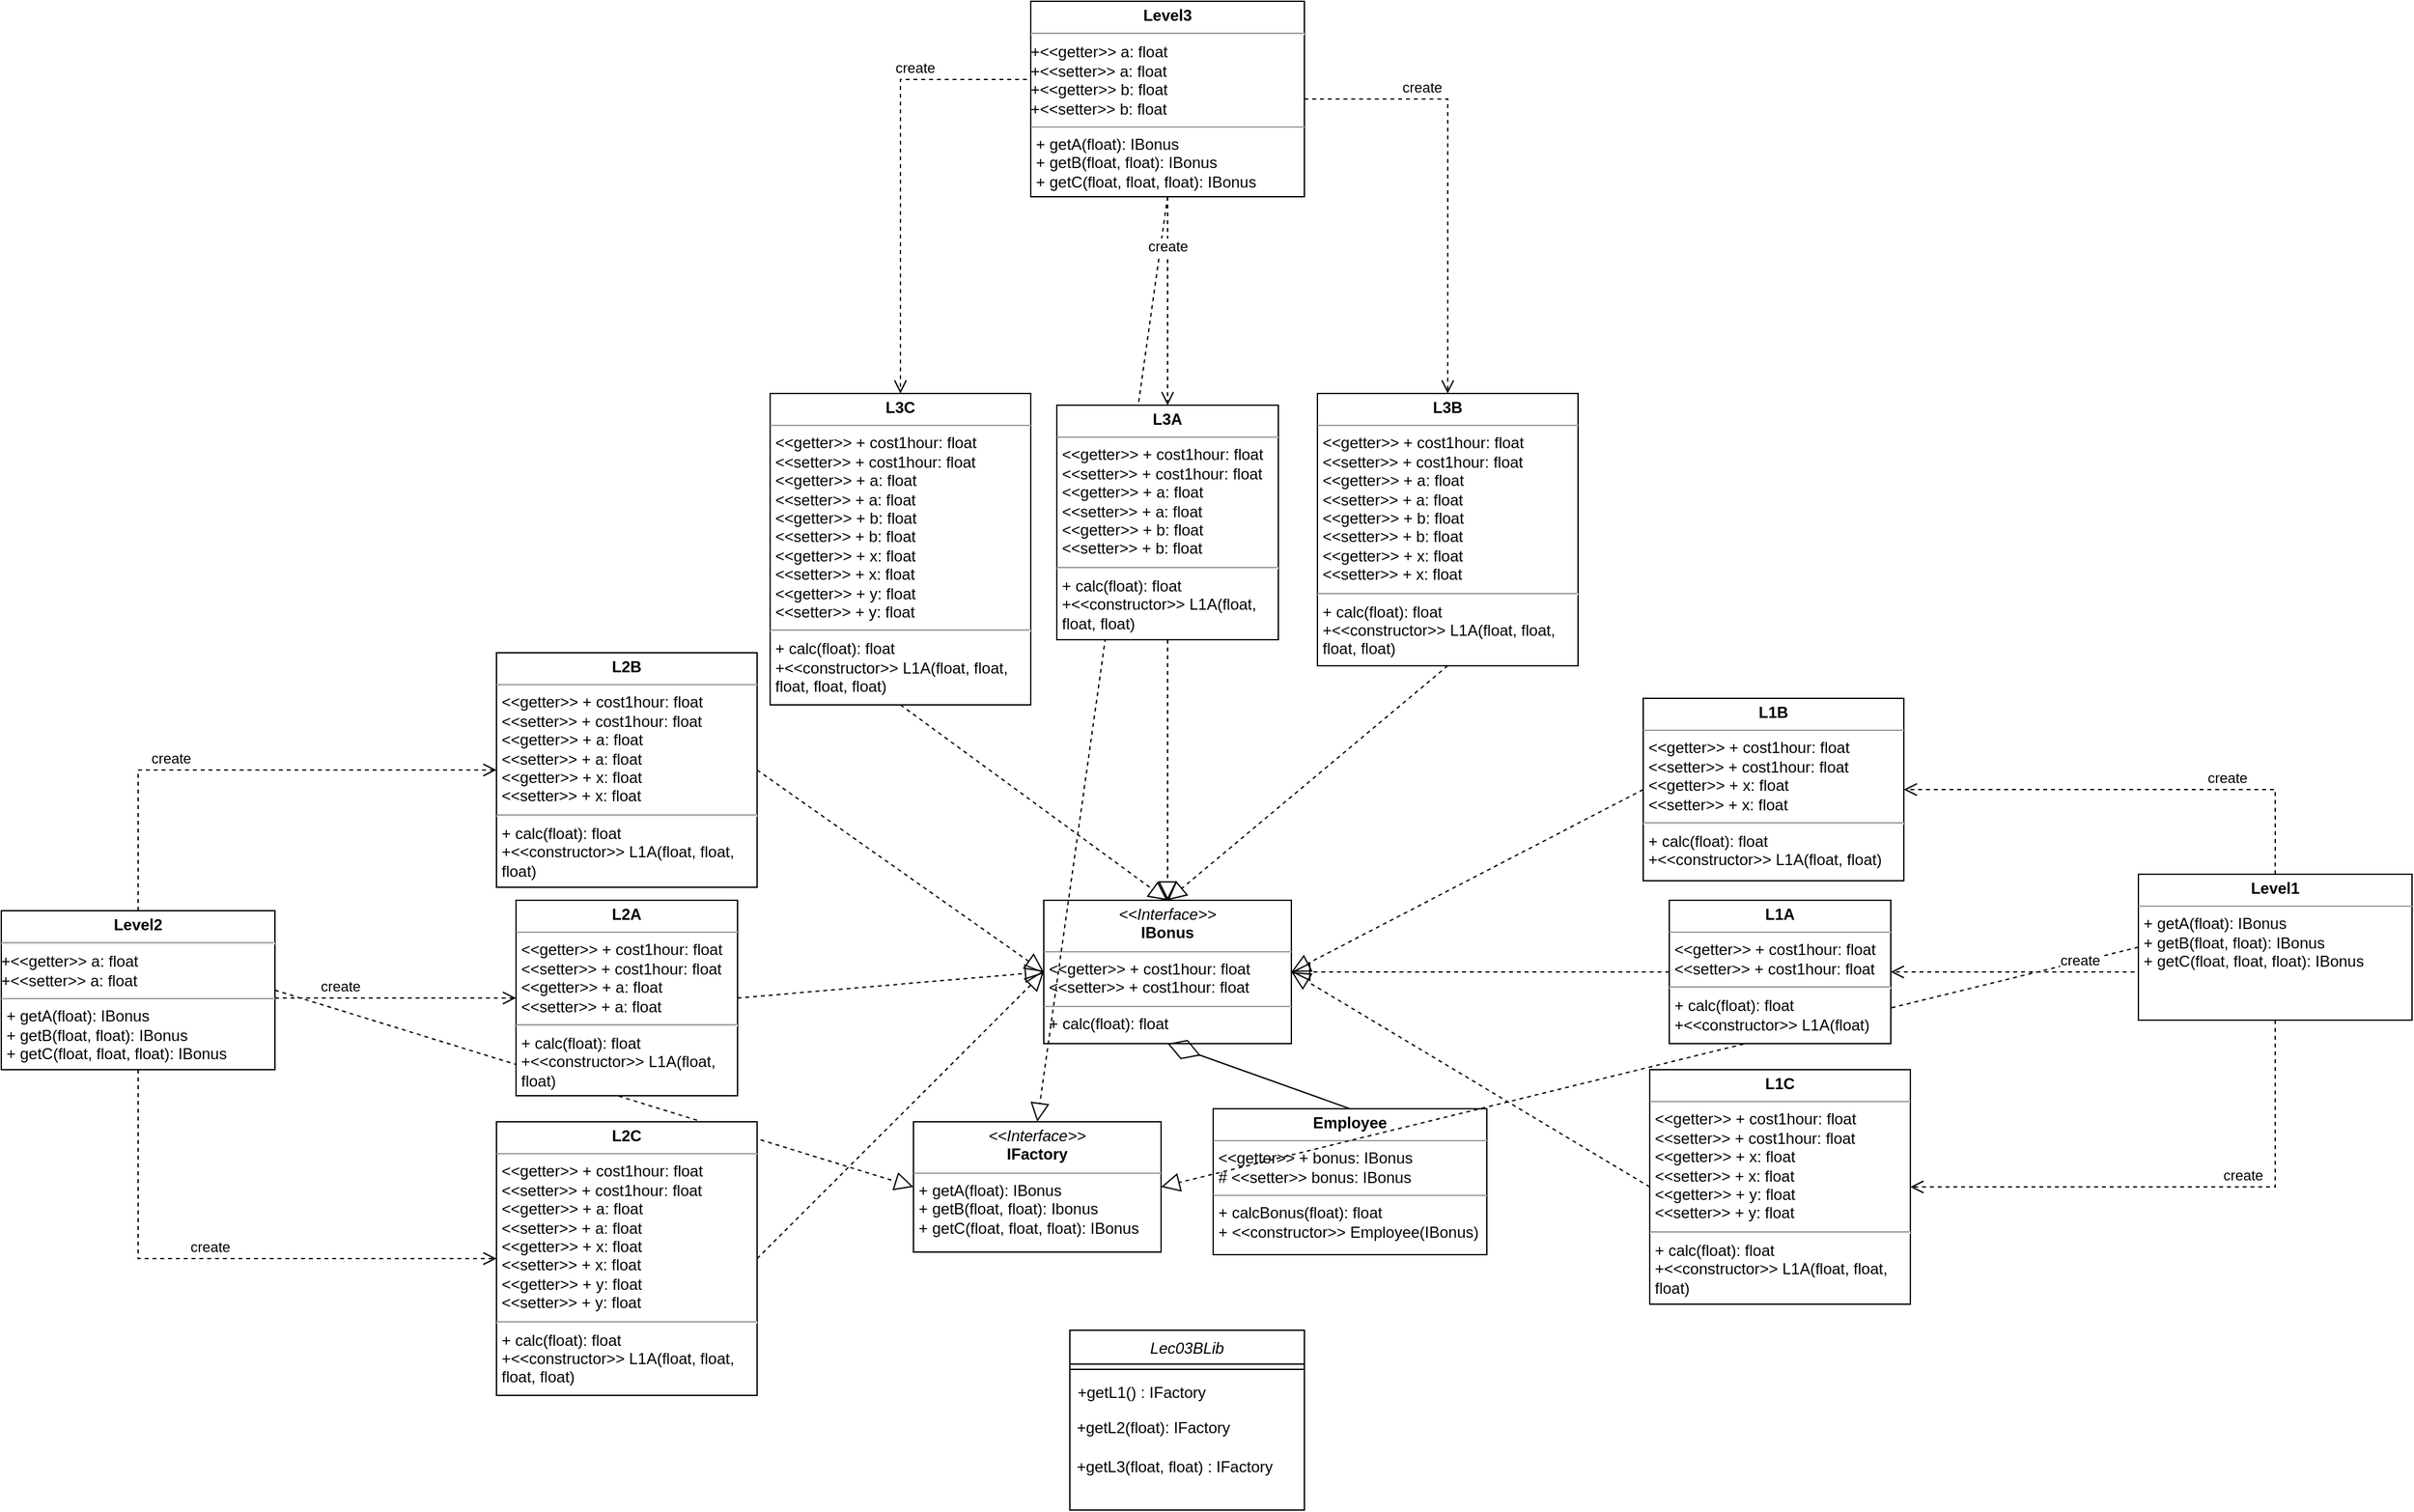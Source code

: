 <mxfile version="21.0.6" type="device"><diagram id="C5RBs43oDa-KdzZeNtuy" name="Page-1"><mxGraphModel dx="2514" dy="2150" grid="1" gridSize="10" guides="1" tooltips="1" connect="1" arrows="1" fold="1" page="1" pageScale="1" pageWidth="827" pageHeight="1169" math="0" shadow="0"><root><mxCell id="WIyWlLk6GJQsqaUBKTNV-0"/><mxCell id="WIyWlLk6GJQsqaUBKTNV-1" parent="WIyWlLk6GJQsqaUBKTNV-0"/><mxCell id="zkfFHV4jXpPFQw0GAbJ--0" value="Lec03BLib" style="swimlane;fontStyle=2;align=center;verticalAlign=top;childLayout=stackLayout;horizontal=1;startSize=26;horizontalStack=0;resizeParent=1;resizeLast=0;collapsible=1;marginBottom=0;rounded=0;shadow=0;strokeWidth=1;" parent="WIyWlLk6GJQsqaUBKTNV-1" vertex="1"><mxGeometry x="110" y="-100" width="180" height="138" as="geometry"><mxRectangle x="-325" width="160" height="26" as="alternateBounds"/></mxGeometry></mxCell><mxCell id="zkfFHV4jXpPFQw0GAbJ--4" value="" style="line;html=1;strokeWidth=1;align=left;verticalAlign=middle;spacingTop=-1;spacingLeft=3;spacingRight=3;rotatable=0;labelPosition=right;points=[];portConstraint=eastwest;" parent="zkfFHV4jXpPFQw0GAbJ--0" vertex="1"><mxGeometry y="26" width="180" height="8" as="geometry"/></mxCell><mxCell id="zkfFHV4jXpPFQw0GAbJ--5" value="+getL1() : IFactory" style="text;align=left;verticalAlign=top;spacingLeft=4;spacingRight=4;overflow=hidden;rotatable=0;points=[[0,0.5],[1,0.5]];portConstraint=eastwest;" parent="zkfFHV4jXpPFQw0GAbJ--0" vertex="1"><mxGeometry y="34" width="180" height="26" as="geometry"/></mxCell><mxCell id="emsHhxSGF4_-AeL-EV2d-2" value="&amp;nbsp;+getL2(float): IFactory" style="text;html=1;align=left;verticalAlign=middle;resizable=0;points=[];autosize=1;strokeColor=none;fillColor=none;" parent="zkfFHV4jXpPFQw0GAbJ--0" vertex="1"><mxGeometry y="60" width="180" height="30" as="geometry"/></mxCell><mxCell id="emsHhxSGF4_-AeL-EV2d-3" value="&amp;nbsp;+getL3(float, float) : IFactory" style="text;html=1;align=left;verticalAlign=middle;resizable=0;points=[];autosize=1;strokeColor=none;fillColor=none;" parent="zkfFHV4jXpPFQw0GAbJ--0" vertex="1"><mxGeometry y="90" width="180" height="30" as="geometry"/></mxCell><mxCell id="emsHhxSGF4_-AeL-EV2d-8" value="&lt;p style=&quot;margin:0px;margin-top:4px;text-align:center;&quot;&gt;&lt;i&gt;&amp;lt;&amp;lt;Interface&amp;gt;&amp;gt;&lt;/i&gt;&lt;br&gt;&lt;b&gt;IFactory&lt;/b&gt;&lt;/p&gt;&lt;hr size=&quot;1&quot;&gt;&lt;p style=&quot;margin:0px;margin-left:4px;&quot;&gt;+ getA(float): IBonus&lt;br&gt;+ getB(float, float): Ibonus&lt;/p&gt;&lt;p style=&quot;margin:0px;margin-left:4px;&quot;&gt;+ getC(float, float, float): IBonus&lt;/p&gt;" style="verticalAlign=top;align=left;overflow=fill;fontSize=12;fontFamily=Helvetica;html=1;whiteSpace=wrap;" parent="WIyWlLk6GJQsqaUBKTNV-1" vertex="1"><mxGeometry x="-10" y="-260" width="190" height="100" as="geometry"/></mxCell><mxCell id="emsHhxSGF4_-AeL-EV2d-9" value="&lt;p style=&quot;margin:0px;margin-top:4px;text-align:center;&quot;&gt;&lt;i&gt;&amp;lt;&amp;lt;Interface&amp;gt;&amp;gt;&lt;/i&gt;&lt;br&gt;&lt;b&gt;IBonus&lt;/b&gt;&lt;/p&gt;&lt;hr size=&quot;1&quot;&gt;&lt;p style=&quot;margin:0px;margin-left:4px;&quot;&gt;&amp;lt;&amp;lt;getter&amp;gt;&amp;gt; + cost1hour: float&lt;br&gt;&lt;/p&gt;&lt;p style=&quot;margin:0px;margin-left:4px;&quot;&gt;&amp;lt;&amp;lt;setter&amp;gt;&amp;gt; + cost1hour: float&lt;/p&gt;&lt;hr size=&quot;1&quot;&gt;&lt;p style=&quot;margin:0px;margin-left:4px;&quot;&gt;+ calc(float): float&lt;br&gt;&lt;/p&gt;" style="verticalAlign=top;align=left;overflow=fill;fontSize=12;fontFamily=Helvetica;html=1;whiteSpace=wrap;" parent="WIyWlLk6GJQsqaUBKTNV-1" vertex="1"><mxGeometry x="90" y="-430" width="190" height="110" as="geometry"/></mxCell><mxCell id="emsHhxSGF4_-AeL-EV2d-10" value="&lt;p style=&quot;margin:0px;margin-top:4px;text-align:center;&quot;&gt;&lt;b&gt;Employee&lt;/b&gt;&lt;/p&gt;&lt;hr size=&quot;1&quot;&gt;&lt;p style=&quot;margin:0px;margin-left:4px;&quot;&gt;&amp;lt;&amp;lt;getter&amp;gt;&amp;gt; + bonus: IBonus&lt;/p&gt;&lt;p style=&quot;margin:0px;margin-left:4px;&quot;&gt;# &amp;lt;&amp;lt;setter&amp;gt;&amp;gt; bonus: IBonus&lt;/p&gt;&lt;hr size=&quot;1&quot;&gt;&lt;p style=&quot;margin:0px;margin-left:4px;&quot;&gt;+ calcBonus(float): float&lt;/p&gt;&lt;p style=&quot;margin:0px;margin-left:4px;&quot;&gt;+ &amp;lt;&amp;lt;constructor&amp;gt;&amp;gt; Employee(IBonus)&lt;/p&gt;" style="verticalAlign=top;align=left;overflow=fill;fontSize=12;fontFamily=Helvetica;html=1;whiteSpace=wrap;" parent="WIyWlLk6GJQsqaUBKTNV-1" vertex="1"><mxGeometry x="220" y="-270" width="210" height="112" as="geometry"/></mxCell><mxCell id="emsHhxSGF4_-AeL-EV2d-12" value="" style="endArrow=diamondThin;endFill=0;endSize=24;html=1;rounded=0;exitX=0.5;exitY=0;exitDx=0;exitDy=0;entryX=0.5;entryY=1;entryDx=0;entryDy=0;" parent="WIyWlLk6GJQsqaUBKTNV-1" source="emsHhxSGF4_-AeL-EV2d-10" target="emsHhxSGF4_-AeL-EV2d-9" edge="1"><mxGeometry width="160" relative="1" as="geometry"><mxPoint x="180" y="-250" as="sourcePoint"/><mxPoint x="340" y="-250" as="targetPoint"/></mxGeometry></mxCell><mxCell id="emsHhxSGF4_-AeL-EV2d-13" value="&lt;p style=&quot;margin:0px;margin-top:4px;text-align:center;&quot;&gt;&lt;b&gt;Level1&lt;/b&gt;&lt;/p&gt;&lt;hr size=&quot;1&quot;&gt;&lt;p style=&quot;margin:0px;margin-left:4px;&quot;&gt;&lt;/p&gt;&lt;p style=&quot;margin:0px;margin-left:4px;&quot;&gt;+ getA(float): IBonus&lt;/p&gt;&lt;p style=&quot;margin:0px;margin-left:4px;&quot;&gt;+ getB(float, float): IBonus&lt;/p&gt;&lt;p style=&quot;margin:0px;margin-left:4px;&quot;&gt;+ getC(float, float, float): IBonus&lt;/p&gt;" style="verticalAlign=top;align=left;overflow=fill;fontSize=12;fontFamily=Helvetica;html=1;whiteSpace=wrap;" parent="WIyWlLk6GJQsqaUBKTNV-1" vertex="1"><mxGeometry x="930" y="-450" width="210" height="112" as="geometry"/></mxCell><mxCell id="emsHhxSGF4_-AeL-EV2d-15" value="" style="endArrow=block;dashed=1;endFill=0;endSize=12;html=1;rounded=0;entryX=1;entryY=0.5;entryDx=0;entryDy=0;exitX=0;exitY=0.5;exitDx=0;exitDy=0;" parent="WIyWlLk6GJQsqaUBKTNV-1" source="emsHhxSGF4_-AeL-EV2d-13" target="emsHhxSGF4_-AeL-EV2d-8" edge="1"><mxGeometry width="160" relative="1" as="geometry"><mxPoint x="665" y="332" as="sourcePoint"/><mxPoint x="825" y="332" as="targetPoint"/></mxGeometry></mxCell><mxCell id="emsHhxSGF4_-AeL-EV2d-16" value="&lt;p style=&quot;margin:0px;margin-top:4px;text-align:center;&quot;&gt;&lt;b&gt;Level2&lt;/b&gt;&lt;/p&gt;&lt;hr&gt;+&amp;lt;&amp;lt;getter&amp;gt;&amp;gt; a: float&lt;br&gt;+&amp;lt;&amp;lt;setter&amp;gt;&amp;gt; a: float&lt;br&gt;&lt;hr size=&quot;1&quot;&gt;&lt;p style=&quot;margin:0px;margin-left:4px;&quot;&gt;&lt;/p&gt;&lt;p style=&quot;margin:0px;margin-left:4px;&quot;&gt;+ getA(float): IBonus&lt;/p&gt;&lt;p style=&quot;margin:0px;margin-left:4px;&quot;&gt;+ getB(float, float): IBonus&lt;/p&gt;&lt;p style=&quot;margin:0px;margin-left:4px;&quot;&gt;+ getC(float, float, float): IBonus&lt;/p&gt;" style="verticalAlign=top;align=left;overflow=fill;fontSize=12;fontFamily=Helvetica;html=1;whiteSpace=wrap;" parent="WIyWlLk6GJQsqaUBKTNV-1" vertex="1"><mxGeometry x="-710" y="-422" width="210" height="122" as="geometry"/></mxCell><mxCell id="emsHhxSGF4_-AeL-EV2d-17" value="" style="endArrow=block;dashed=1;endFill=0;endSize=12;html=1;rounded=0;entryX=0;entryY=0.5;entryDx=0;entryDy=0;exitX=1;exitY=0.5;exitDx=0;exitDy=0;" parent="WIyWlLk6GJQsqaUBKTNV-1" source="emsHhxSGF4_-AeL-EV2d-16" target="emsHhxSGF4_-AeL-EV2d-8" edge="1"><mxGeometry width="160" relative="1" as="geometry"><mxPoint x="870" y="180" as="sourcePoint"/><mxPoint x="805" y="143" as="targetPoint"/></mxGeometry></mxCell><mxCell id="emsHhxSGF4_-AeL-EV2d-18" value="&lt;p style=&quot;margin:0px;margin-top:4px;text-align:center;&quot;&gt;&lt;b&gt;Level3&lt;/b&gt;&lt;/p&gt;&lt;hr&gt;+&amp;lt;&amp;lt;getter&amp;gt;&amp;gt; a: float&lt;br&gt;+&amp;lt;&amp;lt;setter&amp;gt;&amp;gt; a: float&lt;br&gt;+&amp;lt;&amp;lt;getter&amp;gt;&amp;gt; b: float&lt;br style=&quot;border-color: var(--border-color);&quot;&gt;+&amp;lt;&amp;lt;setter&amp;gt;&amp;gt; b: float&lt;br style=&quot;border-color: var(--border-color);&quot;&gt;&lt;hr size=&quot;1&quot;&gt;&lt;p style=&quot;margin:0px;margin-left:4px;&quot;&gt;&lt;/p&gt;&lt;p style=&quot;margin:0px;margin-left:4px;&quot;&gt;+ getA(float): IBonus&lt;/p&gt;&lt;p style=&quot;margin:0px;margin-left:4px;&quot;&gt;+ getB(float, float): IBonus&lt;/p&gt;&lt;p style=&quot;margin:0px;margin-left:4px;&quot;&gt;+ getC(float, float, float): IBonus&lt;/p&gt;" style="verticalAlign=top;align=left;overflow=fill;fontSize=12;fontFamily=Helvetica;html=1;whiteSpace=wrap;" parent="WIyWlLk6GJQsqaUBKTNV-1" vertex="1"><mxGeometry x="80" y="-1120" width="210" height="150" as="geometry"/></mxCell><mxCell id="emsHhxSGF4_-AeL-EV2d-19" value="" style="endArrow=block;dashed=1;endFill=0;endSize=12;html=1;rounded=0;entryX=0.5;entryY=0;entryDx=0;entryDy=0;exitX=0.5;exitY=1;exitDx=0;exitDy=0;" parent="WIyWlLk6GJQsqaUBKTNV-1" source="emsHhxSGF4_-AeL-EV2d-18" target="emsHhxSGF4_-AeL-EV2d-8" edge="1"><mxGeometry width="160" relative="1" as="geometry"><mxPoint x="680" y="132" as="sourcePoint"/><mxPoint x="759" y="102" as="targetPoint"/></mxGeometry></mxCell><mxCell id="emsHhxSGF4_-AeL-EV2d-20" value="&lt;p style=&quot;margin:0px;margin-top:4px;text-align:center;&quot;&gt;&lt;b&gt;L1A&lt;/b&gt;&lt;/p&gt;&lt;hr size=&quot;1&quot;&gt;&lt;p style=&quot;margin:0px;margin-left:4px;&quot;&gt;&lt;/p&gt;&lt;p style=&quot;border-color: var(--border-color); margin: 0px 0px 0px 4px;&quot;&gt;&amp;lt;&amp;lt;getter&amp;gt;&amp;gt; + cost1hour: float&lt;br style=&quot;border-color: var(--border-color);&quot;&gt;&lt;/p&gt;&lt;p style=&quot;border-color: var(--border-color); margin: 0px 0px 0px 4px;&quot;&gt;&amp;lt;&amp;lt;setter&amp;gt;&amp;gt; + cost1hour: float&lt;/p&gt;&lt;hr&gt;&lt;p style=&quot;margin:0px;margin-left:4px;&quot;&gt;+ calc(float): float&lt;/p&gt;&lt;p style=&quot;margin:0px;margin-left:4px;&quot;&gt;+&amp;lt;&amp;lt;constructor&amp;gt;&amp;gt; L1A(float)&lt;/p&gt;" style="verticalAlign=top;align=left;overflow=fill;fontSize=12;fontFamily=Helvetica;html=1;whiteSpace=wrap;" parent="WIyWlLk6GJQsqaUBKTNV-1" vertex="1"><mxGeometry x="570" y="-430" width="170" height="110" as="geometry"/></mxCell><mxCell id="emsHhxSGF4_-AeL-EV2d-21" value="" style="endArrow=block;dashed=1;endFill=0;endSize=12;html=1;rounded=0;entryX=1;entryY=0.5;entryDx=0;entryDy=0;exitX=0;exitY=0.5;exitDx=0;exitDy=0;" parent="WIyWlLk6GJQsqaUBKTNV-1" source="emsHhxSGF4_-AeL-EV2d-20" target="emsHhxSGF4_-AeL-EV2d-9" edge="1"><mxGeometry width="160" relative="1" as="geometry"><mxPoint x="350" y="-380" as="sourcePoint"/><mxPoint x="350" y="-320" as="targetPoint"/></mxGeometry></mxCell><mxCell id="emsHhxSGF4_-AeL-EV2d-22" value="&lt;p style=&quot;margin:0px;margin-top:4px;text-align:center;&quot;&gt;&lt;b&gt;L1B&lt;/b&gt;&lt;/p&gt;&lt;hr size=&quot;1&quot;&gt;&lt;p style=&quot;margin:0px;margin-left:4px;&quot;&gt;&lt;/p&gt;&lt;p style=&quot;border-color: var(--border-color); margin: 0px 0px 0px 4px;&quot;&gt;&amp;lt;&amp;lt;getter&amp;gt;&amp;gt; + cost1hour: float&lt;br style=&quot;border-color: var(--border-color);&quot;&gt;&lt;/p&gt;&lt;p style=&quot;border-color: var(--border-color); margin: 0px 0px 0px 4px;&quot;&gt;&amp;lt;&amp;lt;setter&amp;gt;&amp;gt; + cost1hour: float&lt;/p&gt;&lt;p style=&quot;border-color: var(--border-color); margin: 0px 0px 0px 4px;&quot;&gt;&amp;lt;&amp;lt;getter&amp;gt;&amp;gt; + x: float&lt;br style=&quot;border-color: var(--border-color);&quot;&gt;&lt;/p&gt;&lt;p style=&quot;border-color: var(--border-color); margin: 0px 0px 0px 4px;&quot;&gt;&amp;lt;&amp;lt;setter&amp;gt;&amp;gt; + x: float&lt;/p&gt;&lt;hr&gt;&lt;p style=&quot;margin:0px;margin-left:4px;&quot;&gt;+ calc(float): float&lt;/p&gt;&lt;p style=&quot;margin:0px;margin-left:4px;&quot;&gt;+&amp;lt;&amp;lt;constructor&amp;gt;&amp;gt; L1A(float, float)&lt;/p&gt;" style="verticalAlign=top;align=left;overflow=fill;fontSize=12;fontFamily=Helvetica;html=1;whiteSpace=wrap;" parent="WIyWlLk6GJQsqaUBKTNV-1" vertex="1"><mxGeometry x="550" y="-585" width="200" height="140" as="geometry"/></mxCell><mxCell id="emsHhxSGF4_-AeL-EV2d-23" value="" style="endArrow=block;dashed=1;endFill=0;endSize=12;html=1;rounded=0;entryX=1;entryY=0.5;entryDx=0;entryDy=0;exitX=0;exitY=0.5;exitDx=0;exitDy=0;" parent="WIyWlLk6GJQsqaUBKTNV-1" source="emsHhxSGF4_-AeL-EV2d-22" target="emsHhxSGF4_-AeL-EV2d-9" edge="1"><mxGeometry width="160" relative="1" as="geometry"><mxPoint x="350" y="-530.43" as="sourcePoint"/><mxPoint x="270" y="-530.43" as="targetPoint"/></mxGeometry></mxCell><mxCell id="emsHhxSGF4_-AeL-EV2d-24" value="&lt;p style=&quot;margin:0px;margin-top:4px;text-align:center;&quot;&gt;&lt;b&gt;L1C&lt;/b&gt;&lt;/p&gt;&lt;hr size=&quot;1&quot;&gt;&lt;p style=&quot;margin:0px;margin-left:4px;&quot;&gt;&lt;/p&gt;&lt;p style=&quot;border-color: var(--border-color); margin: 0px 0px 0px 4px;&quot;&gt;&amp;lt;&amp;lt;getter&amp;gt;&amp;gt; + cost1hour: float&lt;br style=&quot;border-color: var(--border-color);&quot;&gt;&lt;/p&gt;&lt;p style=&quot;border-color: var(--border-color); margin: 0px 0px 0px 4px;&quot;&gt;&amp;lt;&amp;lt;setter&amp;gt;&amp;gt; + cost1hour: float&lt;/p&gt;&lt;p style=&quot;border-color: var(--border-color); margin: 0px 0px 0px 4px;&quot;&gt;&amp;lt;&amp;lt;getter&amp;gt;&amp;gt; + x: float&lt;br style=&quot;border-color: var(--border-color);&quot;&gt;&lt;/p&gt;&lt;p style=&quot;border-color: var(--border-color); margin: 0px 0px 0px 4px;&quot;&gt;&amp;lt;&amp;lt;setter&amp;gt;&amp;gt; + x: float&lt;/p&gt;&lt;p style=&quot;border-color: var(--border-color); margin: 0px 0px 0px 4px;&quot;&gt;&amp;lt;&amp;lt;getter&amp;gt;&amp;gt; + y: float&lt;br style=&quot;border-color: var(--border-color);&quot;&gt;&lt;/p&gt;&lt;p style=&quot;border-color: var(--border-color); margin: 0px 0px 0px 4px;&quot;&gt;&amp;lt;&amp;lt;setter&amp;gt;&amp;gt; + y: float&lt;/p&gt;&lt;hr&gt;&lt;p style=&quot;margin:0px;margin-left:4px;&quot;&gt;+ calc(float): float&lt;/p&gt;&lt;p style=&quot;margin:0px;margin-left:4px;&quot;&gt;+&amp;lt;&amp;lt;constructor&amp;gt;&amp;gt; L1A(float, float, float)&lt;/p&gt;" style="verticalAlign=top;align=left;overflow=fill;fontSize=12;fontFamily=Helvetica;html=1;whiteSpace=wrap;" parent="WIyWlLk6GJQsqaUBKTNV-1" vertex="1"><mxGeometry x="555" y="-300" width="200" height="180" as="geometry"/></mxCell><mxCell id="emsHhxSGF4_-AeL-EV2d-25" value="" style="endArrow=block;dashed=1;endFill=0;endSize=12;html=1;rounded=0;entryX=1;entryY=0.5;entryDx=0;entryDy=0;exitX=0;exitY=0.5;exitDx=0;exitDy=0;" parent="WIyWlLk6GJQsqaUBKTNV-1" source="emsHhxSGF4_-AeL-EV2d-24" target="emsHhxSGF4_-AeL-EV2d-9" edge="1"><mxGeometry width="160" relative="1" as="geometry"><mxPoint x="559" y="-200" as="sourcePoint"/><mxPoint x="269" y="-200" as="targetPoint"/></mxGeometry></mxCell><mxCell id="emsHhxSGF4_-AeL-EV2d-26" value="&lt;p style=&quot;margin:0px;margin-top:4px;text-align:center;&quot;&gt;&lt;b&gt;L2A&lt;/b&gt;&lt;/p&gt;&lt;hr size=&quot;1&quot;&gt;&lt;p style=&quot;margin:0px;margin-left:4px;&quot;&gt;&lt;/p&gt;&lt;p style=&quot;border-color: var(--border-color); margin: 0px 0px 0px 4px;&quot;&gt;&amp;lt;&amp;lt;getter&amp;gt;&amp;gt; + cost1hour: float&lt;br style=&quot;border-color: var(--border-color);&quot;&gt;&lt;/p&gt;&lt;p style=&quot;border-color: var(--border-color); margin: 0px 0px 0px 4px;&quot;&gt;&amp;lt;&amp;lt;setter&amp;gt;&amp;gt; + cost1hour: float&lt;/p&gt;&lt;p style=&quot;border-color: var(--border-color); margin: 0px 0px 0px 4px;&quot;&gt;&amp;lt;&amp;lt;getter&amp;gt;&amp;gt; + a: float&lt;br style=&quot;border-color: var(--border-color);&quot;&gt;&lt;/p&gt;&lt;p style=&quot;border-color: var(--border-color); margin: 0px 0px 0px 4px;&quot;&gt;&amp;lt;&amp;lt;setter&amp;gt;&amp;gt; + a: float&lt;/p&gt;&lt;hr&gt;&lt;p style=&quot;margin:0px;margin-left:4px;&quot;&gt;+ calc(float): float&lt;/p&gt;&lt;p style=&quot;margin:0px;margin-left:4px;&quot;&gt;+&amp;lt;&amp;lt;constructor&amp;gt;&amp;gt; L1A(float, float)&lt;/p&gt;" style="verticalAlign=top;align=left;overflow=fill;fontSize=12;fontFamily=Helvetica;html=1;whiteSpace=wrap;" parent="WIyWlLk6GJQsqaUBKTNV-1" vertex="1"><mxGeometry x="-315" y="-430" width="170" height="150" as="geometry"/></mxCell><mxCell id="emsHhxSGF4_-AeL-EV2d-27" value="&lt;p style=&quot;margin:0px;margin-top:4px;text-align:center;&quot;&gt;&lt;b&gt;L2B&lt;/b&gt;&lt;/p&gt;&lt;hr size=&quot;1&quot;&gt;&lt;p style=&quot;margin:0px;margin-left:4px;&quot;&gt;&lt;/p&gt;&lt;p style=&quot;border-color: var(--border-color); margin: 0px 0px 0px 4px;&quot;&gt;&amp;lt;&amp;lt;getter&amp;gt;&amp;gt; + cost1hour: float&lt;br style=&quot;border-color: var(--border-color);&quot;&gt;&lt;/p&gt;&lt;p style=&quot;border-color: var(--border-color); margin: 0px 0px 0px 4px;&quot;&gt;&amp;lt;&amp;lt;setter&amp;gt;&amp;gt; + cost1hour: float&lt;/p&gt;&lt;p style=&quot;border-color: var(--border-color); margin: 0px 0px 0px 4px;&quot;&gt;&amp;lt;&amp;lt;getter&amp;gt;&amp;gt; + a: float&lt;br style=&quot;border-color: var(--border-color);&quot;&gt;&lt;/p&gt;&lt;p style=&quot;border-color: var(--border-color); margin: 0px 0px 0px 4px;&quot;&gt;&amp;lt;&amp;lt;setter&amp;gt;&amp;gt; + a: float&lt;/p&gt;&lt;p style=&quot;border-color: var(--border-color); margin: 0px 0px 0px 4px;&quot;&gt;&amp;lt;&amp;lt;getter&amp;gt;&amp;gt; + x: float&lt;br style=&quot;border-color: var(--border-color);&quot;&gt;&lt;/p&gt;&lt;p style=&quot;border-color: var(--border-color); margin: 0px 0px 0px 4px;&quot;&gt;&amp;lt;&amp;lt;setter&amp;gt;&amp;gt; + x: float&lt;/p&gt;&lt;hr&gt;&lt;p style=&quot;margin:0px;margin-left:4px;&quot;&gt;+ calc(float): float&lt;/p&gt;&lt;p style=&quot;margin:0px;margin-left:4px;&quot;&gt;+&amp;lt;&amp;lt;constructor&amp;gt;&amp;gt; L1A(float, float, float)&lt;/p&gt;" style="verticalAlign=top;align=left;overflow=fill;fontSize=12;fontFamily=Helvetica;html=1;whiteSpace=wrap;" parent="WIyWlLk6GJQsqaUBKTNV-1" vertex="1"><mxGeometry x="-330" y="-620" width="200" height="180" as="geometry"/></mxCell><mxCell id="emsHhxSGF4_-AeL-EV2d-28" value="&lt;p style=&quot;margin:0px;margin-top:4px;text-align:center;&quot;&gt;&lt;b&gt;L2C&lt;/b&gt;&lt;/p&gt;&lt;hr size=&quot;1&quot;&gt;&lt;p style=&quot;margin:0px;margin-left:4px;&quot;&gt;&lt;/p&gt;&lt;p style=&quot;border-color: var(--border-color); margin: 0px 0px 0px 4px;&quot;&gt;&amp;lt;&amp;lt;getter&amp;gt;&amp;gt; + cost1hour: float&lt;br style=&quot;border-color: var(--border-color);&quot;&gt;&lt;/p&gt;&lt;p style=&quot;border-color: var(--border-color); margin: 0px 0px 0px 4px;&quot;&gt;&amp;lt;&amp;lt;setter&amp;gt;&amp;gt; + cost1hour: float&lt;/p&gt;&lt;p style=&quot;border-color: var(--border-color); margin: 0px 0px 0px 4px;&quot;&gt;&amp;lt;&amp;lt;getter&amp;gt;&amp;gt; + a: float&lt;br style=&quot;border-color: var(--border-color);&quot;&gt;&lt;/p&gt;&lt;p style=&quot;border-color: var(--border-color); margin: 0px 0px 0px 4px;&quot;&gt;&amp;lt;&amp;lt;setter&amp;gt;&amp;gt; + a: float&lt;/p&gt;&lt;p style=&quot;border-color: var(--border-color); margin: 0px 0px 0px 4px;&quot;&gt;&amp;lt;&amp;lt;getter&amp;gt;&amp;gt; + x: float&lt;br style=&quot;border-color: var(--border-color);&quot;&gt;&lt;/p&gt;&lt;p style=&quot;border-color: var(--border-color); margin: 0px 0px 0px 4px;&quot;&gt;&amp;lt;&amp;lt;setter&amp;gt;&amp;gt; + x: float&lt;/p&gt;&lt;p style=&quot;border-color: var(--border-color); margin: 0px 0px 0px 4px;&quot;&gt;&amp;lt;&amp;lt;getter&amp;gt;&amp;gt; + y: float&lt;br style=&quot;border-color: var(--border-color);&quot;&gt;&lt;/p&gt;&lt;p style=&quot;border-color: var(--border-color); margin: 0px 0px 0px 4px;&quot;&gt;&amp;lt;&amp;lt;setter&amp;gt;&amp;gt; + y: float&lt;/p&gt;&lt;hr&gt;&lt;p style=&quot;margin:0px;margin-left:4px;&quot;&gt;+ calc(float): float&lt;/p&gt;&lt;p style=&quot;margin:0px;margin-left:4px;&quot;&gt;+&amp;lt;&amp;lt;constructor&amp;gt;&amp;gt; L1A(float, float, float, float)&lt;/p&gt;" style="verticalAlign=top;align=left;overflow=fill;fontSize=12;fontFamily=Helvetica;html=1;whiteSpace=wrap;" parent="WIyWlLk6GJQsqaUBKTNV-1" vertex="1"><mxGeometry x="-330" y="-260" width="200" height="210" as="geometry"/></mxCell><mxCell id="emsHhxSGF4_-AeL-EV2d-29" value="" style="endArrow=block;dashed=1;endFill=0;endSize=12;html=1;rounded=0;entryX=0;entryY=0.5;entryDx=0;entryDy=0;exitX=1;exitY=0.5;exitDx=0;exitDy=0;" parent="WIyWlLk6GJQsqaUBKTNV-1" source="emsHhxSGF4_-AeL-EV2d-27" target="emsHhxSGF4_-AeL-EV2d-9" edge="1"><mxGeometry width="160" relative="1" as="geometry"><mxPoint x="235" y="-630" as="sourcePoint"/><mxPoint x="-35" y="-490" as="targetPoint"/></mxGeometry></mxCell><mxCell id="emsHhxSGF4_-AeL-EV2d-30" value="" style="endArrow=block;dashed=1;endFill=0;endSize=12;html=1;rounded=0;entryX=0;entryY=0.5;entryDx=0;entryDy=0;exitX=1;exitY=0.5;exitDx=0;exitDy=0;" parent="WIyWlLk6GJQsqaUBKTNV-1" source="emsHhxSGF4_-AeL-EV2d-26" target="emsHhxSGF4_-AeL-EV2d-9" edge="1"><mxGeometry width="160" relative="1" as="geometry"><mxPoint x="-40" y="-410" as="sourcePoint"/><mxPoint x="75" y="-255" as="targetPoint"/></mxGeometry></mxCell><mxCell id="emsHhxSGF4_-AeL-EV2d-31" value="" style="endArrow=block;dashed=1;endFill=0;endSize=12;html=1;rounded=0;entryX=0;entryY=0.5;entryDx=0;entryDy=0;exitX=1;exitY=0.5;exitDx=0;exitDy=0;" parent="WIyWlLk6GJQsqaUBKTNV-1" source="emsHhxSGF4_-AeL-EV2d-28" target="emsHhxSGF4_-AeL-EV2d-9" edge="1"><mxGeometry width="160" relative="1" as="geometry"><mxPoint x="-5" y="-510" as="sourcePoint"/><mxPoint x="110" y="-355" as="targetPoint"/></mxGeometry></mxCell><mxCell id="emsHhxSGF4_-AeL-EV2d-32" value="&lt;p style=&quot;margin:0px;margin-top:4px;text-align:center;&quot;&gt;&lt;b&gt;L3A&lt;/b&gt;&lt;/p&gt;&lt;hr size=&quot;1&quot;&gt;&lt;p style=&quot;margin:0px;margin-left:4px;&quot;&gt;&lt;/p&gt;&lt;p style=&quot;border-color: var(--border-color); margin: 0px 0px 0px 4px;&quot;&gt;&amp;lt;&amp;lt;getter&amp;gt;&amp;gt; + cost1hour: float&lt;br style=&quot;border-color: var(--border-color);&quot;&gt;&lt;/p&gt;&lt;p style=&quot;border-color: var(--border-color); margin: 0px 0px 0px 4px;&quot;&gt;&amp;lt;&amp;lt;setter&amp;gt;&amp;gt; + cost1hour: float&lt;/p&gt;&lt;p style=&quot;border-color: var(--border-color); margin: 0px 0px 0px 4px;&quot;&gt;&amp;lt;&amp;lt;getter&amp;gt;&amp;gt; + a: float&lt;br style=&quot;border-color: var(--border-color);&quot;&gt;&lt;/p&gt;&lt;p style=&quot;border-color: var(--border-color); margin: 0px 0px 0px 4px;&quot;&gt;&amp;lt;&amp;lt;setter&amp;gt;&amp;gt; + a: float&lt;/p&gt;&lt;p style=&quot;border-color: var(--border-color); margin: 0px 0px 0px 4px;&quot;&gt;&amp;lt;&amp;lt;getter&amp;gt;&amp;gt; + b: float&lt;br style=&quot;border-color: var(--border-color);&quot;&gt;&lt;/p&gt;&lt;p style=&quot;border-color: var(--border-color); margin: 0px 0px 0px 4px;&quot;&gt;&amp;lt;&amp;lt;setter&amp;gt;&amp;gt; + b: float&lt;/p&gt;&lt;hr&gt;&lt;p style=&quot;margin:0px;margin-left:4px;&quot;&gt;+ calc(float): float&lt;/p&gt;&lt;p style=&quot;margin:0px;margin-left:4px;&quot;&gt;+&amp;lt;&amp;lt;constructor&amp;gt;&amp;gt; L1A(float, float, float)&lt;/p&gt;" style="verticalAlign=top;align=left;overflow=fill;fontSize=12;fontFamily=Helvetica;html=1;whiteSpace=wrap;" parent="WIyWlLk6GJQsqaUBKTNV-1" vertex="1"><mxGeometry x="100" y="-810" width="170" height="180" as="geometry"/></mxCell><mxCell id="emsHhxSGF4_-AeL-EV2d-33" value="&lt;p style=&quot;margin:0px;margin-top:4px;text-align:center;&quot;&gt;&lt;b&gt;L3B&lt;/b&gt;&lt;/p&gt;&lt;hr size=&quot;1&quot;&gt;&lt;p style=&quot;margin:0px;margin-left:4px;&quot;&gt;&lt;/p&gt;&lt;p style=&quot;border-color: var(--border-color); margin: 0px 0px 0px 4px;&quot;&gt;&amp;lt;&amp;lt;getter&amp;gt;&amp;gt; + cost1hour: float&lt;br style=&quot;border-color: var(--border-color);&quot;&gt;&lt;/p&gt;&lt;p style=&quot;border-color: var(--border-color); margin: 0px 0px 0px 4px;&quot;&gt;&amp;lt;&amp;lt;setter&amp;gt;&amp;gt; + cost1hour: float&lt;/p&gt;&lt;p style=&quot;border-color: var(--border-color); margin: 0px 0px 0px 4px;&quot;&gt;&amp;lt;&amp;lt;getter&amp;gt;&amp;gt; + a: float&lt;br style=&quot;border-color: var(--border-color);&quot;&gt;&lt;/p&gt;&lt;p style=&quot;border-color: var(--border-color); margin: 0px 0px 0px 4px;&quot;&gt;&amp;lt;&amp;lt;setter&amp;gt;&amp;gt; + a: float&lt;/p&gt;&lt;p style=&quot;border-color: var(--border-color); margin: 0px 0px 0px 4px;&quot;&gt;&amp;lt;&amp;lt;getter&amp;gt;&amp;gt; + b: float&lt;br style=&quot;border-color: var(--border-color);&quot;&gt;&lt;/p&gt;&lt;p style=&quot;border-color: var(--border-color); margin: 0px 0px 0px 4px;&quot;&gt;&amp;lt;&amp;lt;setter&amp;gt;&amp;gt; + b: float&lt;/p&gt;&lt;p style=&quot;border-color: var(--border-color); margin: 0px 0px 0px 4px;&quot;&gt;&amp;lt;&amp;lt;getter&amp;gt;&amp;gt; + x: float&lt;br style=&quot;border-color: var(--border-color);&quot;&gt;&lt;/p&gt;&lt;p style=&quot;border-color: var(--border-color); margin: 0px 0px 0px 4px;&quot;&gt;&amp;lt;&amp;lt;setter&amp;gt;&amp;gt; + x: float&lt;/p&gt;&lt;hr&gt;&lt;p style=&quot;margin:0px;margin-left:4px;&quot;&gt;+ calc(float): float&lt;/p&gt;&lt;p style=&quot;margin:0px;margin-left:4px;&quot;&gt;+&amp;lt;&amp;lt;constructor&amp;gt;&amp;gt; L1A(float, float, float, float)&lt;/p&gt;" style="verticalAlign=top;align=left;overflow=fill;fontSize=12;fontFamily=Helvetica;html=1;whiteSpace=wrap;" parent="WIyWlLk6GJQsqaUBKTNV-1" vertex="1"><mxGeometry x="300" y="-819" width="200" height="209" as="geometry"/></mxCell><mxCell id="emsHhxSGF4_-AeL-EV2d-34" value="&lt;p style=&quot;margin:0px;margin-top:4px;text-align:center;&quot;&gt;&lt;b&gt;L3C&lt;/b&gt;&lt;/p&gt;&lt;hr size=&quot;1&quot;&gt;&lt;p style=&quot;margin:0px;margin-left:4px;&quot;&gt;&lt;/p&gt;&lt;p style=&quot;border-color: var(--border-color); margin: 0px 0px 0px 4px;&quot;&gt;&amp;lt;&amp;lt;getter&amp;gt;&amp;gt; + cost1hour: float&lt;br style=&quot;border-color: var(--border-color);&quot;&gt;&lt;/p&gt;&lt;p style=&quot;border-color: var(--border-color); margin: 0px 0px 0px 4px;&quot;&gt;&amp;lt;&amp;lt;setter&amp;gt;&amp;gt; + cost1hour: float&lt;/p&gt;&lt;p style=&quot;border-color: var(--border-color); margin: 0px 0px 0px 4px;&quot;&gt;&amp;lt;&amp;lt;getter&amp;gt;&amp;gt; + a: float&lt;br style=&quot;border-color: var(--border-color);&quot;&gt;&lt;/p&gt;&lt;p style=&quot;border-color: var(--border-color); margin: 0px 0px 0px 4px;&quot;&gt;&amp;lt;&amp;lt;setter&amp;gt;&amp;gt; + a: float&lt;/p&gt;&lt;p style=&quot;border-color: var(--border-color); margin: 0px 0px 0px 4px;&quot;&gt;&amp;lt;&amp;lt;getter&amp;gt;&amp;gt; + b: float&lt;br style=&quot;border-color: var(--border-color);&quot;&gt;&lt;/p&gt;&lt;p style=&quot;border-color: var(--border-color); margin: 0px 0px 0px 4px;&quot;&gt;&amp;lt;&amp;lt;setter&amp;gt;&amp;gt; + b: float&lt;/p&gt;&lt;p style=&quot;border-color: var(--border-color); margin: 0px 0px 0px 4px;&quot;&gt;&amp;lt;&amp;lt;getter&amp;gt;&amp;gt; + x: float&lt;br style=&quot;border-color: var(--border-color);&quot;&gt;&lt;/p&gt;&lt;p style=&quot;border-color: var(--border-color); margin: 0px 0px 0px 4px;&quot;&gt;&amp;lt;&amp;lt;setter&amp;gt;&amp;gt; + x: float&lt;/p&gt;&lt;p style=&quot;border-color: var(--border-color); margin: 0px 0px 0px 4px;&quot;&gt;&amp;lt;&amp;lt;getter&amp;gt;&amp;gt; + y: float&lt;br style=&quot;border-color: var(--border-color);&quot;&gt;&lt;/p&gt;&lt;p style=&quot;border-color: var(--border-color); margin: 0px 0px 0px 4px;&quot;&gt;&amp;lt;&amp;lt;setter&amp;gt;&amp;gt; + y: float&lt;/p&gt;&lt;hr&gt;&lt;p style=&quot;margin:0px;margin-left:4px;&quot;&gt;+ calc(float): float&lt;/p&gt;&lt;p style=&quot;margin:0px;margin-left:4px;&quot;&gt;+&amp;lt;&amp;lt;constructor&amp;gt;&amp;gt; L1A(float, float, float, float, float)&lt;/p&gt;" style="verticalAlign=top;align=left;overflow=fill;fontSize=12;fontFamily=Helvetica;html=1;whiteSpace=wrap;" parent="WIyWlLk6GJQsqaUBKTNV-1" vertex="1"><mxGeometry x="-120" y="-819" width="200" height="239" as="geometry"/></mxCell><mxCell id="emsHhxSGF4_-AeL-EV2d-35" value="" style="endArrow=block;dashed=1;endFill=0;endSize=12;html=1;rounded=0;entryX=0.5;entryY=0;entryDx=0;entryDy=0;exitX=0.5;exitY=1;exitDx=0;exitDy=0;" parent="WIyWlLk6GJQsqaUBKTNV-1" source="emsHhxSGF4_-AeL-EV2d-34" target="emsHhxSGF4_-AeL-EV2d-9" edge="1"><mxGeometry width="160" relative="1" as="geometry"><mxPoint x="90" y="-620" as="sourcePoint"/><mxPoint x="310" y="-465" as="targetPoint"/></mxGeometry></mxCell><mxCell id="emsHhxSGF4_-AeL-EV2d-36" value="" style="endArrow=block;dashed=1;endFill=0;endSize=12;html=1;rounded=0;entryX=0.5;entryY=0;entryDx=0;entryDy=0;exitX=0.5;exitY=1;exitDx=0;exitDy=0;" parent="WIyWlLk6GJQsqaUBKTNV-1" source="emsHhxSGF4_-AeL-EV2d-33" target="emsHhxSGF4_-AeL-EV2d-9" edge="1"><mxGeometry width="160" relative="1" as="geometry"><mxPoint x="-10" y="-570" as="sourcePoint"/><mxPoint x="195" y="-420" as="targetPoint"/></mxGeometry></mxCell><mxCell id="emsHhxSGF4_-AeL-EV2d-37" value="" style="endArrow=block;dashed=1;endFill=0;endSize=12;html=1;rounded=0;entryX=0.5;entryY=0;entryDx=0;entryDy=0;exitX=0.5;exitY=1;exitDx=0;exitDy=0;" parent="WIyWlLk6GJQsqaUBKTNV-1" source="emsHhxSGF4_-AeL-EV2d-32" target="emsHhxSGF4_-AeL-EV2d-9" edge="1"><mxGeometry width="160" relative="1" as="geometry"><mxPoint y="-560" as="sourcePoint"/><mxPoint x="205" y="-410" as="targetPoint"/></mxGeometry></mxCell><mxCell id="emsHhxSGF4_-AeL-EV2d-38" value="create" style="html=1;verticalAlign=bottom;endArrow=open;dashed=1;endSize=8;edgeStyle=elbowEdgeStyle;elbow=vertical;curved=0;rounded=0;exitX=0.5;exitY=1;exitDx=0;exitDy=0;entryX=1;entryY=0.5;entryDx=0;entryDy=0;" parent="WIyWlLk6GJQsqaUBKTNV-1" source="emsHhxSGF4_-AeL-EV2d-13" target="emsHhxSGF4_-AeL-EV2d-24" edge="1"><mxGeometry x="-0.25" relative="1" as="geometry"><mxPoint x="510" y="330" as="sourcePoint"/><mxPoint x="810" y="-390" as="targetPoint"/><Array as="points"><mxPoint x="810" y="-210"/><mxPoint x="810" y="-390"/><mxPoint x="780" y="-390"/><mxPoint x="850" y="-390"/><mxPoint x="820" y="-390"/><mxPoint x="870" y="-390"/><mxPoint x="850" y="-210"/></Array><mxPoint as="offset"/></mxGeometry></mxCell><mxCell id="eVrmyl3YUqC71VNBqPnd-0" value="create" style="html=1;verticalAlign=bottom;endArrow=open;dashed=1;endSize=8;edgeStyle=elbowEdgeStyle;elbow=vertical;curved=0;rounded=0;entryX=1;entryY=0.5;entryDx=0;entryDy=0;" edge="1" parent="WIyWlLk6GJQsqaUBKTNV-1" target="emsHhxSGF4_-AeL-EV2d-20"><mxGeometry x="-0.415" relative="1" as="geometry"><mxPoint x="930" y="-390" as="sourcePoint"/><mxPoint x="755" y="-206" as="targetPoint"/><Array as="points"><mxPoint x="840" y="-375"/><mxPoint x="780" y="-386"/><mxPoint x="850" y="-386"/><mxPoint x="820" y="-386"/><mxPoint x="870" y="-386"/><mxPoint x="850" y="-206"/></Array><mxPoint as="offset"/></mxGeometry></mxCell><mxCell id="eVrmyl3YUqC71VNBqPnd-1" value="create" style="html=1;verticalAlign=bottom;endArrow=open;dashed=1;endSize=8;edgeStyle=elbowEdgeStyle;elbow=vertical;curved=0;rounded=0;entryX=1;entryY=0.5;entryDx=0;entryDy=0;exitX=0.5;exitY=0;exitDx=0;exitDy=0;" edge="1" parent="WIyWlLk6GJQsqaUBKTNV-1" source="emsHhxSGF4_-AeL-EV2d-13" target="emsHhxSGF4_-AeL-EV2d-22"><mxGeometry x="-0.415" relative="1" as="geometry"><mxPoint x="940" y="-380" as="sourcePoint"/><mxPoint x="750" y="-365" as="targetPoint"/><Array as="points"><mxPoint x="920" y="-515"/><mxPoint x="790" y="-376"/><mxPoint x="860" y="-376"/><mxPoint x="830" y="-376"/><mxPoint x="880" y="-376"/><mxPoint x="860" y="-196"/></Array><mxPoint as="offset"/></mxGeometry></mxCell><mxCell id="eVrmyl3YUqC71VNBqPnd-2" value="create" style="html=1;verticalAlign=bottom;endArrow=open;dashed=1;endSize=8;edgeStyle=elbowEdgeStyle;elbow=vertical;curved=0;rounded=0;exitX=0.5;exitY=1;exitDx=0;exitDy=0;entryX=0;entryY=0.5;entryDx=0;entryDy=0;" edge="1" parent="WIyWlLk6GJQsqaUBKTNV-1" source="emsHhxSGF4_-AeL-EV2d-16" target="emsHhxSGF4_-AeL-EV2d-28"><mxGeometry x="-0.05" relative="1" as="geometry"><mxPoint x="-547" y="-300" as="sourcePoint"/><mxPoint x="-827" y="-172" as="targetPoint"/><Array as="points"><mxPoint x="-440" y="-155"/><mxPoint x="-772" y="-352"/><mxPoint x="-802" y="-352"/><mxPoint x="-732" y="-352"/><mxPoint x="-762" y="-352"/><mxPoint x="-712" y="-352"/><mxPoint x="-732" y="-172"/></Array><mxPoint as="offset"/></mxGeometry></mxCell><mxCell id="eVrmyl3YUqC71VNBqPnd-3" value="create" style="html=1;verticalAlign=bottom;endArrow=open;dashed=1;endSize=8;edgeStyle=elbowEdgeStyle;elbow=vertical;curved=0;rounded=0;entryX=0;entryY=0.5;entryDx=0;entryDy=0;exitX=1;exitY=0.5;exitDx=0;exitDy=0;" edge="1" parent="WIyWlLk6GJQsqaUBKTNV-1" source="emsHhxSGF4_-AeL-EV2d-16" target="emsHhxSGF4_-AeL-EV2d-26"><mxGeometry x="-0.415" relative="1" as="geometry"><mxPoint x="-300" y="-362.5" as="sourcePoint"/><mxPoint x="-490" y="-347.5" as="targetPoint"/><Array as="points"><mxPoint x="-410" y="-355"/><mxPoint x="-450" y="-358.5"/><mxPoint x="-380" y="-358.5"/><mxPoint x="-410" y="-358.5"/><mxPoint x="-360" y="-358.5"/><mxPoint x="-380" y="-178.5"/></Array><mxPoint as="offset"/></mxGeometry></mxCell><mxCell id="eVrmyl3YUqC71VNBqPnd-4" value="create" style="html=1;verticalAlign=bottom;endArrow=open;dashed=1;endSize=8;edgeStyle=elbowEdgeStyle;elbow=vertical;curved=0;rounded=0;entryX=0;entryY=0.5;entryDx=0;entryDy=0;exitX=0.5;exitY=0;exitDx=0;exitDy=0;" edge="1" parent="WIyWlLk6GJQsqaUBKTNV-1" source="emsHhxSGF4_-AeL-EV2d-16" target="emsHhxSGF4_-AeL-EV2d-27"><mxGeometry x="-0.305" relative="1" as="geometry"><mxPoint x="-435" y="-465" as="sourcePoint"/><mxPoint x="-720" y="-530" as="targetPoint"/><Array as="points"><mxPoint x="-550" y="-530"/><mxPoint x="-680" y="-391"/><mxPoint x="-610" y="-391"/><mxPoint x="-640" y="-391"/><mxPoint x="-590" y="-391"/><mxPoint x="-610" y="-211"/></Array><mxPoint as="offset"/></mxGeometry></mxCell><mxCell id="eVrmyl3YUqC71VNBqPnd-5" value="create" style="html=1;verticalAlign=bottom;endArrow=open;dashed=1;endSize=8;edgeStyle=elbowEdgeStyle;elbow=vertical;curved=0;rounded=0;entryX=0.5;entryY=0;entryDx=0;entryDy=0;exitX=0.5;exitY=1;exitDx=0;exitDy=0;" edge="1" parent="WIyWlLk6GJQsqaUBKTNV-1" source="emsHhxSGF4_-AeL-EV2d-18" target="emsHhxSGF4_-AeL-EV2d-32"><mxGeometry x="-0.415" relative="1" as="geometry"><mxPoint x="280" y="-900" as="sourcePoint"/><mxPoint x="90" y="-885" as="targetPoint"/><Array as="points"><mxPoint x="190" y="-885"/><mxPoint x="130" y="-896"/><mxPoint x="200" y="-896"/><mxPoint x="170" y="-896"/><mxPoint x="220" y="-896"/><mxPoint x="200" y="-716"/></Array><mxPoint as="offset"/></mxGeometry></mxCell><mxCell id="eVrmyl3YUqC71VNBqPnd-6" value="create" style="html=1;verticalAlign=bottom;endArrow=open;dashed=1;endSize=8;edgeStyle=elbowEdgeStyle;elbow=vertical;curved=0;rounded=0;entryX=0.5;entryY=0;entryDx=0;entryDy=0;exitX=0;exitY=0.5;exitDx=0;exitDy=0;" edge="1" parent="WIyWlLk6GJQsqaUBKTNV-1" source="emsHhxSGF4_-AeL-EV2d-18" target="emsHhxSGF4_-AeL-EV2d-34"><mxGeometry x="-0.415" relative="1" as="geometry"><mxPoint x="45" y="-995" as="sourcePoint"/><mxPoint x="-240" y="-1060" as="targetPoint"/><Array as="points"><mxPoint x="-70" y="-1060"/><mxPoint x="-200" y="-921"/><mxPoint x="-130" y="-921"/><mxPoint x="-160" y="-921"/><mxPoint x="-110" y="-921"/><mxPoint x="-130" y="-741"/></Array><mxPoint as="offset"/></mxGeometry></mxCell><mxCell id="eVrmyl3YUqC71VNBqPnd-7" value="create" style="html=1;verticalAlign=bottom;endArrow=open;dashed=1;endSize=8;edgeStyle=elbowEdgeStyle;elbow=vertical;curved=0;rounded=0;exitX=1;exitY=0.5;exitDx=0;exitDy=0;entryX=0.5;entryY=0;entryDx=0;entryDy=0;" edge="1" parent="WIyWlLk6GJQsqaUBKTNV-1" source="emsHhxSGF4_-AeL-EV2d-18" target="emsHhxSGF4_-AeL-EV2d-33"><mxGeometry x="-0.464" relative="1" as="geometry"><mxPoint x="610" y="-1030" as="sourcePoint"/><mxPoint x="330" y="-902" as="targetPoint"/><Array as="points"><mxPoint x="380" y="-1045"/><mxPoint x="380" y="-1050"/><mxPoint x="390" y="-1050"/><mxPoint x="385" y="-902"/><mxPoint x="385" y="-1082"/><mxPoint x="355" y="-1082"/><mxPoint x="425" y="-1082"/><mxPoint x="395" y="-1082"/><mxPoint x="445" y="-1082"/><mxPoint x="425" y="-902"/></Array><mxPoint as="offset"/></mxGeometry></mxCell></root></mxGraphModel></diagram></mxfile>